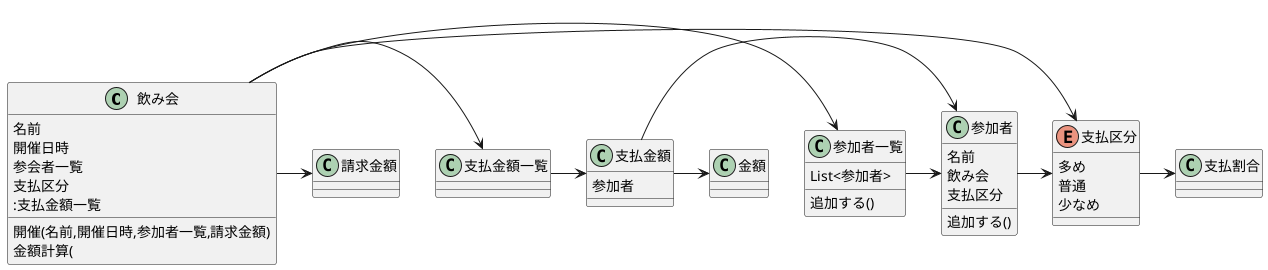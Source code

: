 @startuml

/'
class 幹事{
}
'/

class 飲み会 {
名前
開催日時
参会者一覧
支払区分
'幹事
開催(名前,開催日時,参加者一覧,請求金額)
'参加者追加()
金額計算(
:支払金額一覧
}


class 参加者{
名前
飲み会
支払区分
追加する()
}

class 参加者一覧{
List<参加者>
追加する()
}


enum 支払区分{
多め
普通
少なめ
}

class 支払割合{
}

class 請求金額{
}

class 支払金額{
参加者
}

class 支払金額一覧{
}

class 金額{
}



'飲み会 -> 幹事
飲み会 -> 参加者一覧
参加者一覧 -> 参加者
参加者 -> 支払区分
飲み会 -> 支払区分
飲み会 -> 支払金額一覧
支払区分 -> 支払割合
飲み会 -> 請求金額
支払金額一覧 -> 支払金額
支払金額 -> 参加者
支払金額 -> 金額

@enduml
